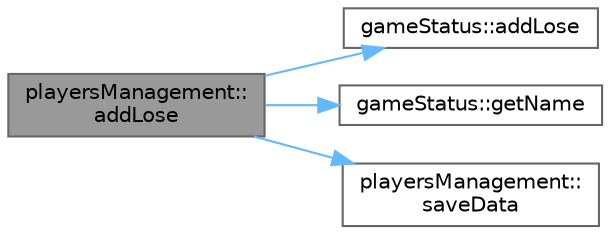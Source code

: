 digraph "playersManagement::addLose"
{
 // LATEX_PDF_SIZE
  bgcolor="transparent";
  edge [fontname=Helvetica,fontsize=10,labelfontname=Helvetica,labelfontsize=10];
  node [fontname=Helvetica,fontsize=10,shape=box,height=0.2,width=0.4];
  rankdir="LR";
  Node1 [id="Node000001",label="playersManagement::\laddLose",height=0.2,width=0.4,color="gray40", fillcolor="grey60", style="filled", fontcolor="black",tooltip="Add a lose in the game for the player nick passed."];
  Node1 -> Node2 [id="edge1_Node000001_Node000002",color="steelblue1",style="solid",tooltip=" "];
  Node2 [id="Node000002",label="gameStatus::addLose",height=0.2,width=0.4,color="grey40", fillcolor="white", style="filled",URL="$classgame_status.html#a72e4abd5d73b95d8c5300b7e9c210579",tooltip="Add a lose for the player in this game."];
  Node1 -> Node3 [id="edge2_Node000001_Node000003",color="steelblue1",style="solid",tooltip=" "];
  Node3 [id="Node000003",label="gameStatus::getName",height=0.2,width=0.4,color="grey40", fillcolor="white", style="filled",URL="$classgame_status.html#a4ab21c8ec9f2dbe1f408dbdb553e5e52",tooltip="get Name"];
  Node1 -> Node4 [id="edge3_Node000001_Node000004",color="steelblue1",style="solid",tooltip=" "];
  Node4 [id="Node000004",label="playersManagement::\lsaveData",height=0.2,width=0.4,color="grey40", fillcolor="white", style="filled",URL="$classplayers_management.html#ae11bf55369752a338e8084f18269517a",tooltip="Save the players data in the playersStatics.txt."];
}
